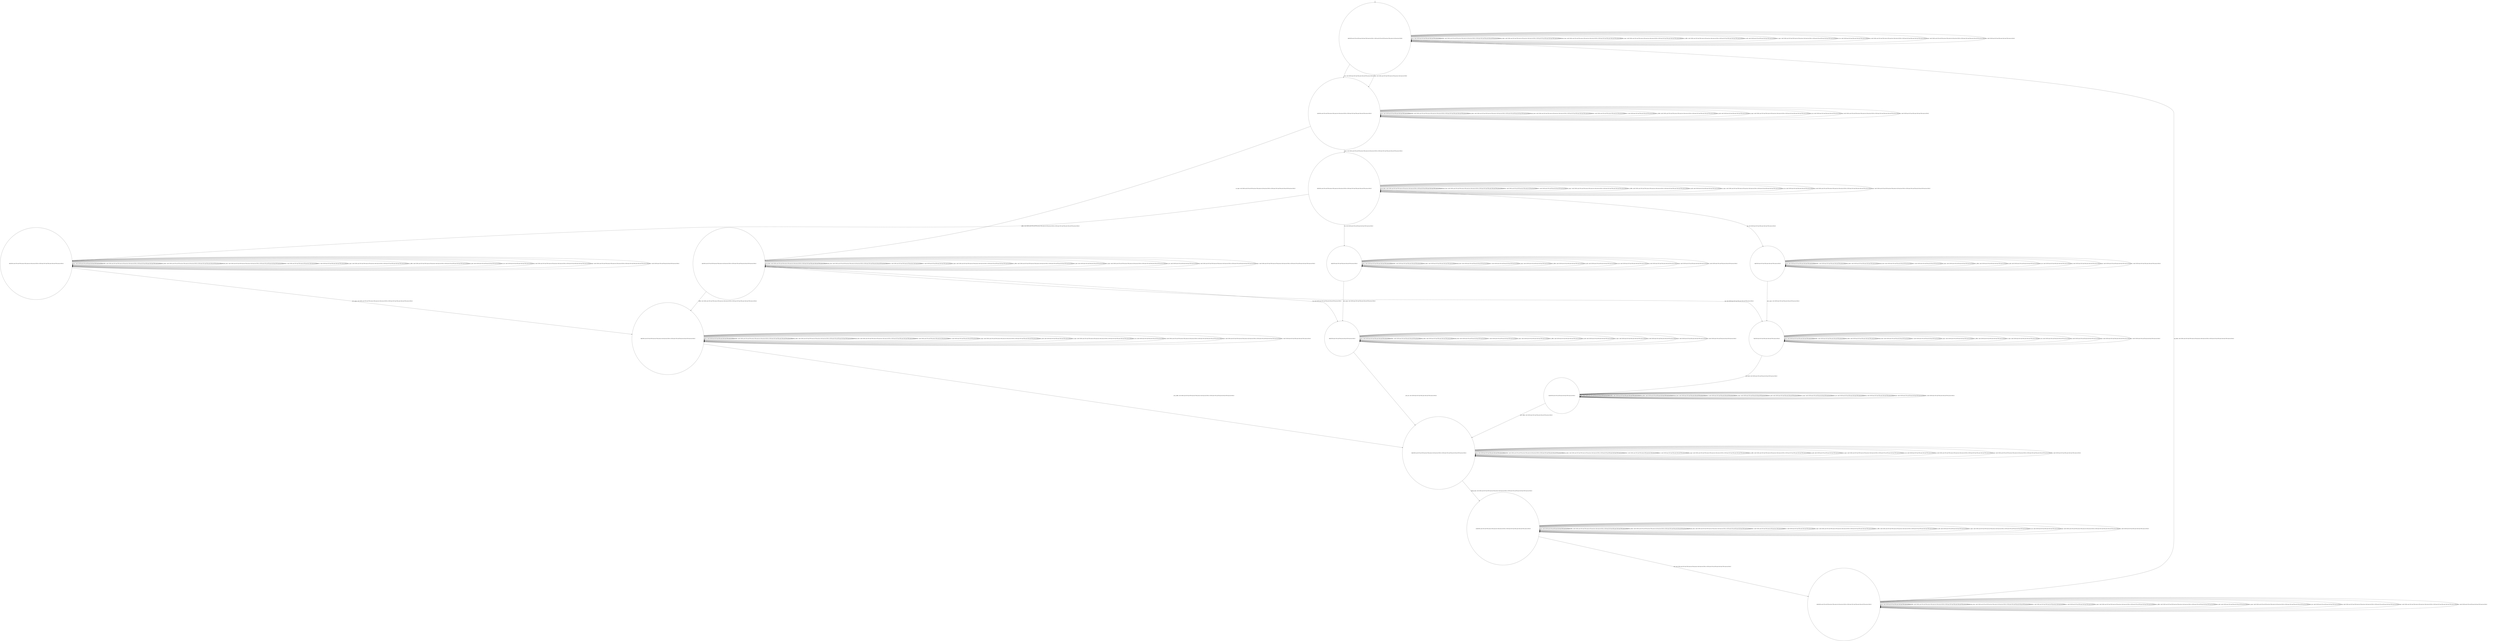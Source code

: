 digraph g {
	edge [lblstyle="above, sloped"];
	s0 [shape="circle" label="0@[((EUR and COF and TEA and CAP and TON and not DOL) or (DOL and COF and TON and not TEA and not CAP and not EUR))]"];
	s1 [shape="circle" label="1@[((DOL and COF and TON and not TEA and not CAP and not EUR) or (EUR and COF and TEA and CAP and TON and not DOL))]"];
	s2 [shape="circle" label="2@[((DOL and COF and TON and not TEA and not CAP and not EUR) or (EUR and COF and TEA and CAP and TON and not DOL))]"];
	s3 [shape="circle" label="3@[((DOL and COF and TON and not TEA and not CAP and not EUR) or (EUR and COF and TEA and CAP and TON and not DOL))]"];
	s4 [shape="circle" label="4@[((EUR and COF and TEA and CAP and TON and not DOL))]"];
	s5 [shape="circle" label="5@[((DOL and COF and TON and not TEA and not CAP and not EUR) or (EUR and COF and TEA and CAP and TON and not DOL))]"];
	s6 [shape="circle" label="6@[((EUR and COF and TEA and CAP and TON and not DOL))]"];
	s7 [shape="circle" label="7@[((EUR and COF and TEA and CAP and TON and not DOL))]"];
	s8 [shape="circle" label="8@[((DOL and COF and TON and not TEA and not CAP and not EUR) or (EUR and COF and TEA and CAP and TON and not DOL))]"];
	s9 [shape="circle" label="9@[((EUR and COF and TEA and CAP and TON and not DOL))]"];
	s10 [shape="circle" label="10@[((DOL and COF and TON and not TEA and not CAP and not EUR) or (EUR and COF and TEA and CAP and TON and not DOL))]"];
	s11 [shape="circle" label="11@[((EUR and COF and TEA and CAP and TON and not DOL))]"];
	s12 [shape="circle" label="12@[((DOL and COF and TON and not TEA and not CAP and not EUR) or (EUR and COF and TEA and CAP and TON and not DOL))]"];
	s13 [shape="circle" label="13@[((DOL and COF and TON and not TEA and not CAP and not EUR) or (EUR and COF and TEA and CAP and TON and not DOL))]"];
	s0 -> s0 [label="cap / nok() [((EUR and COF and TEA and CAP and TON and not DOL))]"];
	s0 -> s0 [label="coffee / nok() [((DOL and COF and TON and not TEA and not CAP and not EUR) or (EUR and COF and TEA and CAP and TON and not DOL))]"];
	s0 -> s0 [label="cup_taken / nok() [((DOL and COF and TON and not TEA and not CAP and not EUR) or (EUR and COF and TEA and CAP and TON and not DOL))]"];
	s0 -> s0 [label="display_done / nok() [((DOL and COF and TON and not TEA and not CAP and not EUR) or (EUR and COF and TEA and CAP and TON and not DOL))]"];
	s0 -> s1 [label="dollar / ok() [((DOL and COF and TON and not TEA and not CAP and not EUR))]"];
	s0 -> s1 [label="euro / ok() [((EUR and COF and TEA and CAP and TON and not DOL))]"];
	s0 -> s0 [label="no_sugar / nok() [((DOL and COF and TON and not TEA and not CAP and not EUR) or (EUR and COF and TEA and CAP and TON and not DOL))]"];
	s0 -> s0 [label="pour_coffee / nok() [((DOL and COF and TON and not TEA and not CAP and not EUR) or (EUR and COF and TEA and CAP and TON and not DOL))]"];
	s0 -> s0 [label="pour_milk / nok() [((EUR and COF and TEA and CAP and TON and not DOL))]"];
	s0 -> s0 [label="pour_sugar / nok() [((DOL and COF and TON and not TEA and not CAP and not EUR) or (EUR and COF and TEA and CAP and TON and not DOL))]"];
	s0 -> s0 [label="pour_tea / nok() [((EUR and COF and TEA and CAP and TON and not DOL))]"];
	s0 -> s0 [label="ring / nok() [((DOL and COF and TON and not TEA and not CAP and not EUR) or (EUR and COF and TEA and CAP and TON and not DOL))]"];
	s0 -> s0 [label="sugar / nok() [((DOL and COF and TON and not TEA and not CAP and not EUR) or (EUR and COF and TEA and CAP and TON and not DOL))]"];
	s0 -> s0 [label="tea / nok() [((EUR and COF and TEA and CAP and TON and not DOL))]"];
	s1 -> s1 [label="cap / nok() [((EUR and COF and TEA and CAP and TON and not DOL))]"];
	s1 -> s1 [label="coffee / nok() [((DOL and COF and TON and not TEA and not CAP and not EUR) or (EUR and COF and TEA and CAP and TON and not DOL))]"];
	s1 -> s1 [label="cup_taken / nok() [((DOL and COF and TON and not TEA and not CAP and not EUR) or (EUR and COF and TEA and CAP and TON and not DOL))]"];
	s1 -> s1 [label="display_done / nok() [((DOL and COF and TON and not TEA and not CAP and not EUR) or (EUR and COF and TEA and CAP and TON and not DOL))]"];
	s1 -> s1 [label="dollar / nok() [((DOL and COF and TON and not TEA and not CAP and not EUR))]"];
	s1 -> s1 [label="euro / nok() [((EUR and COF and TEA and CAP and TON and not DOL))]"];
	s1 -> s2 [label="no_sugar / ok() [((DOL and COF and TON and not TEA and not CAP and not EUR) or (EUR and COF and TEA and CAP and TON and not DOL))]"];
	s1 -> s1 [label="pour_coffee / nok() [((DOL and COF and TON and not TEA and not CAP and not EUR) or (EUR and COF and TEA and CAP and TON and not DOL))]"];
	s1 -> s1 [label="pour_milk / nok() [((EUR and COF and TEA and CAP and TON and not DOL))]"];
	s1 -> s1 [label="pour_sugar / nok() [((DOL and COF and TON and not TEA and not CAP and not EUR) or (EUR and COF and TEA and CAP and TON and not DOL))]"];
	s1 -> s1 [label="pour_tea / nok() [((EUR and COF and TEA and CAP and TON and not DOL))]"];
	s1 -> s1 [label="ring / nok() [((DOL and COF and TON and not TEA and not CAP and not EUR) or (EUR and COF and TEA and CAP and TON and not DOL))]"];
	s1 -> s3 [label="sugar / ok() [((DOL and COF and TON and not TEA and not CAP and not EUR) or (EUR and COF and TEA and CAP and TON and not DOL))]"];
	s1 -> s1 [label="tea / nok() [((EUR and COF and TEA and CAP and TON and not DOL))]"];
	s2 -> s7 [label="cap / ok() [((EUR and COF and TEA and CAP and TON and not DOL))]"];
	s2 -> s8 [label="coffee / ok() [((DOL and COF and TON and not TEA and not CAP and not EUR) or (EUR and COF and TEA and CAP and TON and not DOL))]"];
	s2 -> s2 [label="cup_taken / nok() [((DOL and COF and TON and not TEA and not CAP and not EUR) or (EUR and COF and TEA and CAP and TON and not DOL))]"];
	s2 -> s2 [label="display_done / nok() [((DOL and COF and TON and not TEA and not CAP and not EUR) or (EUR and COF and TEA and CAP and TON and not DOL))]"];
	s2 -> s2 [label="dollar / nok() [((DOL and COF and TON and not TEA and not CAP and not EUR))]"];
	s2 -> s2 [label="euro / nok() [((EUR and COF and TEA and CAP and TON and not DOL))]"];
	s2 -> s2 [label="no_sugar / nok() [((DOL and COF and TON and not TEA and not CAP and not EUR) or (EUR and COF and TEA and CAP and TON and not DOL))]"];
	s2 -> s2 [label="pour_coffee / nok() [((DOL and COF and TON and not TEA and not CAP and not EUR) or (EUR and COF and TEA and CAP and TON and not DOL))]"];
	s2 -> s2 [label="pour_milk / nok() [((EUR and COF and TEA and CAP and TON and not DOL))]"];
	s2 -> s2 [label="pour_sugar / nok() [((DOL and COF and TON and not TEA and not CAP and not EUR) or (EUR and COF and TEA and CAP and TON and not DOL))]"];
	s2 -> s2 [label="pour_tea / nok() [((EUR and COF and TEA and CAP and TON and not DOL))]"];
	s2 -> s2 [label="ring / nok() [((DOL and COF and TON and not TEA and not CAP and not EUR) or (EUR and COF and TEA and CAP and TON and not DOL))]"];
	s2 -> s2 [label="sugar / void() [((DOL and COF and TON and not TEA and not CAP and not EUR) or (EUR and COF and TEA and CAP and TON and not DOL))]"];
	s2 -> s9 [label="tea / ok() [((EUR and COF and TEA and CAP and TON and not DOL))]"];
	s3 -> s4 [label="cap / ok() [((EUR and COF and TEA and CAP and TON and not DOL))]"];
	s3 -> s5 [label="coffee / ok() [((DOL and COF and TON and not TEA and not CAP and not EUR) or (EUR and COF and TEA and CAP and TON and not DOL))]"];
	s3 -> s3 [label="cup_taken / nok() [((DOL and COF and TON and not TEA and not CAP and not EUR) or (EUR and COF and TEA and CAP and TON and not DOL))]"];
	s3 -> s3 [label="display_done / nok() [((DOL and COF and TON and not TEA and not CAP and not EUR) or (EUR and COF and TEA and CAP and TON and not DOL))]"];
	s3 -> s3 [label="dollar / nok() [((DOL and COF and TON and not TEA and not CAP and not EUR))]"];
	s3 -> s3 [label="euro / nok() [((EUR and COF and TEA and CAP and TON and not DOL))]"];
	s3 -> s3 [label="no_sugar / void() [((DOL and COF and TON and not TEA and not CAP and not EUR) or (EUR and COF and TEA and CAP and TON and not DOL))]"];
	s3 -> s3 [label="pour_coffee / nok() [((DOL and COF and TON and not TEA and not CAP and not EUR) or (EUR and COF and TEA and CAP and TON and not DOL))]"];
	s3 -> s3 [label="pour_milk / nok() [((EUR and COF and TEA and CAP and TON and not DOL))]"];
	s3 -> s3 [label="pour_sugar / nok() [((DOL and COF and TON and not TEA and not CAP and not EUR) or (EUR and COF and TEA and CAP and TON and not DOL))]"];
	s3 -> s3 [label="pour_tea / nok() [((EUR and COF and TEA and CAP and TON and not DOL))]"];
	s3 -> s3 [label="ring / nok() [((DOL and COF and TON and not TEA and not CAP and not EUR) or (EUR and COF and TEA and CAP and TON and not DOL))]"];
	s3 -> s3 [label="sugar / nok() [((DOL and COF and TON and not TEA and not CAP and not EUR) or (EUR and COF and TEA and CAP and TON and not DOL))]"];
	s3 -> s6 [label="tea / ok() [((EUR and COF and TEA and CAP and TON and not DOL))]"];
	s4 -> s4 [label="cap / nok() [((EUR and COF and TEA and CAP and TON and not DOL))]"];
	s4 -> s4 [label="coffee / void() [((EUR and COF and TEA and CAP and TON and not DOL))]"];
	s4 -> s4 [label="cup_taken / nok() [((EUR and COF and TEA and CAP and TON and not DOL))]"];
	s4 -> s4 [label="display_done / nok() [((EUR and COF and TEA and CAP and TON and not DOL))]"];
	s4 -> s4 [label="euro / nok() [((EUR and COF and TEA and CAP and TON and not DOL))]"];
	s4 -> s4 [label="no_sugar / nok() [((EUR and COF and TEA and CAP and TON and not DOL))]"];
	s4 -> s4 [label="pour_coffee / nok() [((EUR and COF and TEA and CAP and TON and not DOL))]"];
	s4 -> s4 [label="pour_milk / nok() [((EUR and COF and TEA and CAP and TON and not DOL))]"];
	s4 -> s7 [label="pour_sugar / ok() [((EUR and COF and TEA and CAP and TON and not DOL))]"];
	s4 -> s4 [label="pour_tea / nok() [((EUR and COF and TEA and CAP and TON and not DOL))]"];
	s4 -> s4 [label="ring / nok() [((EUR and COF and TEA and CAP and TON and not DOL))]"];
	s4 -> s4 [label="sugar / nok() [((EUR and COF and TEA and CAP and TON and not DOL))]"];
	s4 -> s4 [label="tea / void() [((EUR and COF and TEA and CAP and TON and not DOL))]"];
	s5 -> s5 [label="cap / void() [((EUR and COF and TEA and CAP and TON and not DOL))]"];
	s5 -> s5 [label="coffee / nok() [((DOL and COF and TON and not TEA and not CAP and not EUR) or (EUR and COF and TEA and CAP and TON and not DOL))]"];
	s5 -> s5 [label="cup_taken / nok() [((DOL and COF and TON and not TEA and not CAP and not EUR) or (EUR and COF and TEA and CAP and TON and not DOL))]"];
	s5 -> s5 [label="display_done / nok() [((DOL and COF and TON and not TEA and not CAP and not EUR) or (EUR and COF and TEA and CAP and TON and not DOL))]"];
	s5 -> s5 [label="dollar / nok() [((DOL and COF and TON and not TEA and not CAP and not EUR))]"];
	s5 -> s5 [label="euro / nok() [((EUR and COF and TEA and CAP and TON and not DOL))]"];
	s5 -> s5 [label="no_sugar / nok() [((DOL and COF and TON and not TEA and not CAP and not EUR) or (EUR and COF and TEA and CAP and TON and not DOL))]"];
	s5 -> s5 [label="pour_coffee / nok() [((DOL and COF and TON and not TEA and not CAP and not EUR) or (EUR and COF and TEA and CAP and TON and not DOL))]"];
	s5 -> s5 [label="pour_milk / nok() [((EUR and COF and TEA and CAP and TON and not DOL))]"];
	s5 -> s8 [label="pour_sugar / ok() [((DOL and COF and TON and not TEA and not CAP and not EUR) or (EUR and COF and TEA and CAP and TON and not DOL))]"];
	s5 -> s5 [label="pour_tea / nok() [((EUR and COF and TEA and CAP and TON and not DOL))]"];
	s5 -> s5 [label="ring / nok() [((DOL and COF and TON and not TEA and not CAP and not EUR) or (EUR and COF and TEA and CAP and TON and not DOL))]"];
	s5 -> s5 [label="sugar / nok() [((DOL and COF and TON and not TEA and not CAP and not EUR) or (EUR and COF and TEA and CAP and TON and not DOL))]"];
	s5 -> s5 [label="tea / void() [((EUR and COF and TEA and CAP and TON and not DOL))]"];
	s6 -> s6 [label="cap / void() [((EUR and COF and TEA and CAP and TON and not DOL))]"];
	s6 -> s6 [label="coffee / void() [((EUR and COF and TEA and CAP and TON and not DOL))]"];
	s6 -> s6 [label="cup_taken / nok() [((EUR and COF and TEA and CAP and TON and not DOL))]"];
	s6 -> s6 [label="display_done / nok() [((EUR and COF and TEA and CAP and TON and not DOL))]"];
	s6 -> s6 [label="euro / nok() [((EUR and COF and TEA and CAP and TON and not DOL))]"];
	s6 -> s6 [label="no_sugar / nok() [((EUR and COF and TEA and CAP and TON and not DOL))]"];
	s6 -> s6 [label="pour_coffee / nok() [((EUR and COF and TEA and CAP and TON and not DOL))]"];
	s6 -> s6 [label="pour_milk / nok() [((EUR and COF and TEA and CAP and TON and not DOL))]"];
	s6 -> s9 [label="pour_sugar / ok() [((EUR and COF and TEA and CAP and TON and not DOL))]"];
	s6 -> s6 [label="pour_tea / nok() [((EUR and COF and TEA and CAP and TON and not DOL))]"];
	s6 -> s6 [label="ring / nok() [((EUR and COF and TEA and CAP and TON and not DOL))]"];
	s6 -> s6 [label="sugar / nok() [((EUR and COF and TEA and CAP and TON and not DOL))]"];
	s6 -> s6 [label="tea / nok() [((EUR and COF and TEA and CAP and TON and not DOL))]"];
	s7 -> s7 [label="cap / nok() [((EUR and COF and TEA and CAP and TON and not DOL))]"];
	s7 -> s7 [label="coffee / void() [((EUR and COF and TEA and CAP and TON and not DOL))]"];
	s7 -> s7 [label="cup_taken / nok() [((EUR and COF and TEA and CAP and TON and not DOL))]"];
	s7 -> s7 [label="display_done / nok() [((EUR and COF and TEA and CAP and TON and not DOL))]"];
	s7 -> s7 [label="euro / nok() [((EUR and COF and TEA and CAP and TON and not DOL))]"];
	s7 -> s7 [label="no_sugar / nok() [((EUR and COF and TEA and CAP and TON and not DOL))]"];
	s7 -> s7 [label="pour_coffee / nok() [((EUR and COF and TEA and CAP and TON and not DOL))]"];
	s7 -> s11 [label="pour_milk / ok() [((EUR and COF and TEA and CAP and TON and not DOL))]"];
	s7 -> s7 [label="pour_sugar / nok() [((EUR and COF and TEA and CAP and TON and not DOL))]"];
	s7 -> s7 [label="pour_tea / nok() [((EUR and COF and TEA and CAP and TON and not DOL))]"];
	s7 -> s7 [label="ring / nok() [((EUR and COF and TEA and CAP and TON and not DOL))]"];
	s7 -> s7 [label="sugar / nok() [((EUR and COF and TEA and CAP and TON and not DOL))]"];
	s7 -> s7 [label="tea / void() [((EUR and COF and TEA and CAP and TON and not DOL))]"];
	s8 -> s8 [label="cap / void() [((EUR and COF and TEA and CAP and TON and not DOL))]"];
	s8 -> s8 [label="coffee / nok() [((DOL and COF and TON and not TEA and not CAP and not EUR) or (EUR and COF and TEA and CAP and TON and not DOL))]"];
	s8 -> s8 [label="cup_taken / nok() [((DOL and COF and TON and not TEA and not CAP and not EUR) or (EUR and COF and TEA and CAP and TON and not DOL))]"];
	s8 -> s8 [label="display_done / nok() [((DOL and COF and TON and not TEA and not CAP and not EUR) or (EUR and COF and TEA and CAP and TON and not DOL))]"];
	s8 -> s8 [label="dollar / nok() [((DOL and COF and TON and not TEA and not CAP and not EUR))]"];
	s8 -> s8 [label="euro / nok() [((EUR and COF and TEA and CAP and TON and not DOL))]"];
	s8 -> s8 [label="no_sugar / nok() [((DOL and COF and TON and not TEA and not CAP and not EUR) or (EUR and COF and TEA and CAP and TON and not DOL))]"];
	s8 -> s10 [label="pour_coffee / ok() [((DOL and COF and TON and not TEA and not CAP and not EUR) or (EUR and COF and TEA and CAP and TON and not DOL))]"];
	s8 -> s8 [label="pour_milk / nok() [((EUR and COF and TEA and CAP and TON and not DOL))]"];
	s8 -> s8 [label="pour_sugar / nok() [((DOL and COF and TON and not TEA and not CAP and not EUR) or (EUR and COF and TEA and CAP and TON and not DOL))]"];
	s8 -> s8 [label="pour_tea / nok() [((EUR and COF and TEA and CAP and TON and not DOL))]"];
	s8 -> s8 [label="ring / nok() [((DOL and COF and TON and not TEA and not CAP and not EUR) or (EUR and COF and TEA and CAP and TON and not DOL))]"];
	s8 -> s8 [label="sugar / nok() [((DOL and COF and TON and not TEA and not CAP and not EUR) or (EUR and COF and TEA and CAP and TON and not DOL))]"];
	s8 -> s8 [label="tea / void() [((EUR and COF and TEA and CAP and TON and not DOL))]"];
	s9 -> s9 [label="cap / void() [((EUR and COF and TEA and CAP and TON and not DOL))]"];
	s9 -> s9 [label="coffee / void() [((EUR and COF and TEA and CAP and TON and not DOL))]"];
	s9 -> s9 [label="cup_taken / nok() [((EUR and COF and TEA and CAP and TON and not DOL))]"];
	s9 -> s9 [label="display_done / nok() [((EUR and COF and TEA and CAP and TON and not DOL))]"];
	s9 -> s9 [label="euro / nok() [((EUR and COF and TEA and CAP and TON and not DOL))]"];
	s9 -> s9 [label="no_sugar / nok() [((EUR and COF and TEA and CAP and TON and not DOL))]"];
	s9 -> s9 [label="pour_coffee / nok() [((EUR and COF and TEA and CAP and TON and not DOL))]"];
	s9 -> s9 [label="pour_milk / nok() [((EUR and COF and TEA and CAP and TON and not DOL))]"];
	s9 -> s9 [label="pour_sugar / nok() [((EUR and COF and TEA and CAP and TON and not DOL))]"];
	s9 -> s10 [label="pour_tea / ok() [((EUR and COF and TEA and CAP and TON and not DOL))]"];
	s9 -> s9 [label="ring / nok() [((EUR and COF and TEA and CAP and TON and not DOL))]"];
	s9 -> s9 [label="sugar / nok() [((EUR and COF and TEA and CAP and TON and not DOL))]"];
	s9 -> s9 [label="tea / nok() [((EUR and COF and TEA and CAP and TON and not DOL))]"];
	s10 -> s10 [label="cap / nok() [((EUR and COF and TEA and CAP and TON and not DOL))]"];
	s10 -> s10 [label="coffee / nok() [((DOL and COF and TON and not TEA and not CAP and not EUR) or (EUR and COF and TEA and CAP and TON and not DOL))]"];
	s10 -> s10 [label="cup_taken / nok() [((DOL and COF and TON and not TEA and not CAP and not EUR) or (EUR and COF and TEA and CAP and TON and not DOL))]"];
	s10 -> s12 [label="display_done / ok() [((DOL and COF and TON and not TEA and not CAP and not EUR) or (EUR and COF and TEA and CAP and TON and not DOL))]"];
	s10 -> s10 [label="dollar / nok() [((DOL and COF and TON and not TEA and not CAP and not EUR))]"];
	s10 -> s10 [label="euro / nok() [((EUR and COF and TEA and CAP and TON and not DOL))]"];
	s10 -> s10 [label="no_sugar / nok() [((DOL and COF and TON and not TEA and not CAP and not EUR) or (EUR and COF and TEA and CAP and TON and not DOL))]"];
	s10 -> s10 [label="pour_coffee / nok() [((DOL and COF and TON and not TEA and not CAP and not EUR) or (EUR and COF and TEA and CAP and TON and not DOL))]"];
	s10 -> s10 [label="pour_milk / nok() [((EUR and COF and TEA and CAP and TON and not DOL))]"];
	s10 -> s10 [label="pour_sugar / nok() [((DOL and COF and TON and not TEA and not CAP and not EUR) or (EUR and COF and TEA and CAP and TON and not DOL))]"];
	s10 -> s10 [label="pour_tea / nok() [((EUR and COF and TEA and CAP and TON and not DOL))]"];
	s10 -> s10 [label="ring / nok() [((DOL and COF and TON and not TEA and not CAP and not EUR) or (EUR and COF and TEA and CAP and TON and not DOL))]"];
	s10 -> s10 [label="sugar / nok() [((DOL and COF and TON and not TEA and not CAP and not EUR) or (EUR and COF and TEA and CAP and TON and not DOL))]"];
	s10 -> s10 [label="tea / nok() [((EUR and COF and TEA and CAP and TON and not DOL))]"];
	s11 -> s11 [label="cap / nok() [((EUR and COF and TEA and CAP and TON and not DOL))]"];
	s11 -> s11 [label="coffee / nok() [((EUR and COF and TEA and CAP and TON and not DOL))]"];
	s11 -> s11 [label="cup_taken / nok() [((EUR and COF and TEA and CAP and TON and not DOL))]"];
	s11 -> s11 [label="display_done / nok() [((EUR and COF and TEA and CAP and TON and not DOL))]"];
	s11 -> s11 [label="euro / nok() [((EUR and COF and TEA and CAP and TON and not DOL))]"];
	s11 -> s11 [label="no_sugar / nok() [((EUR and COF and TEA and CAP and TON and not DOL))]"];
	s11 -> s10 [label="pour_coffee / ok() [((EUR and COF and TEA and CAP and TON and not DOL))]"];
	s11 -> s11 [label="pour_milk / nok() [((EUR and COF and TEA and CAP and TON and not DOL))]"];
	s11 -> s11 [label="pour_sugar / nok() [((EUR and COF and TEA and CAP and TON and not DOL))]"];
	s11 -> s11 [label="pour_tea / nok() [((EUR and COF and TEA and CAP and TON and not DOL))]"];
	s11 -> s11 [label="ring / nok() [((EUR and COF and TEA and CAP and TON and not DOL))]"];
	s11 -> s11 [label="sugar / nok() [((EUR and COF and TEA and CAP and TON and not DOL))]"];
	s11 -> s11 [label="tea / nok() [((EUR and COF and TEA and CAP and TON and not DOL))]"];
	s12 -> s12 [label="cap / nok() [((EUR and COF and TEA and CAP and TON and not DOL))]"];
	s12 -> s12 [label="coffee / nok() [((DOL and COF and TON and not TEA and not CAP and not EUR) or (EUR and COF and TEA and CAP and TON and not DOL))]"];
	s12 -> s12 [label="cup_taken / nok() [((DOL and COF and TON and not TEA and not CAP and not EUR) or (EUR and COF and TEA and CAP and TON and not DOL))]"];
	s12 -> s12 [label="display_done / nok() [((DOL and COF and TON and not TEA and not CAP and not EUR) or (EUR and COF and TEA and CAP and TON and not DOL))]"];
	s12 -> s12 [label="dollar / nok() [((DOL and COF and TON and not TEA and not CAP and not EUR))]"];
	s12 -> s12 [label="euro / nok() [((EUR and COF and TEA and CAP and TON and not DOL))]"];
	s12 -> s12 [label="no_sugar / nok() [((DOL and COF and TON and not TEA and not CAP and not EUR) or (EUR and COF and TEA and CAP and TON and not DOL))]"];
	s12 -> s12 [label="pour_coffee / nok() [((DOL and COF and TON and not TEA and not CAP and not EUR) or (EUR and COF and TEA and CAP and TON and not DOL))]"];
	s12 -> s12 [label="pour_milk / nok() [((EUR and COF and TEA and CAP and TON and not DOL))]"];
	s12 -> s12 [label="pour_sugar / nok() [((DOL and COF and TON and not TEA and not CAP and not EUR) or (EUR and COF and TEA and CAP and TON and not DOL))]"];
	s12 -> s12 [label="pour_tea / nok() [((EUR and COF and TEA and CAP and TON and not DOL))]"];
	s12 -> s13 [label="ring / ok() [((DOL and COF and TON and not TEA and not CAP and not EUR) or (EUR and COF and TEA and CAP and TON and not DOL))]"];
	s12 -> s12 [label="sugar / nok() [((DOL and COF and TON and not TEA and not CAP and not EUR) or (EUR and COF and TEA and CAP and TON and not DOL))]"];
	s12 -> s12 [label="tea / nok() [((EUR and COF and TEA and CAP and TON and not DOL))]"];
	s13 -> s13 [label="cap / nok() [((EUR and COF and TEA and CAP and TON and not DOL))]"];
	s13 -> s13 [label="coffee / nok() [((DOL and COF and TON and not TEA and not CAP and not EUR) or (EUR and COF and TEA and CAP and TON and not DOL))]"];
	s13 -> s0 [label="cup_taken / ok() [((DOL and COF and TON and not TEA and not CAP and not EUR) or (EUR and COF and TEA and CAP and TON and not DOL))]"];
	s13 -> s13 [label="display_done / nok() [((DOL and COF and TON and not TEA and not CAP and not EUR) or (EUR and COF and TEA and CAP and TON and not DOL))]"];
	s13 -> s13 [label="dollar / nok() [((DOL and COF and TON and not TEA and not CAP and not EUR))]"];
	s13 -> s13 [label="euro / nok() [((EUR and COF and TEA and CAP and TON and not DOL))]"];
	s13 -> s13 [label="no_sugar / nok() [((DOL and COF and TON and not TEA and not CAP and not EUR) or (EUR and COF and TEA and CAP and TON and not DOL))]"];
	s13 -> s13 [label="pour_coffee / nok() [((DOL and COF and TON and not TEA and not CAP and not EUR) or (EUR and COF and TEA and CAP and TON and not DOL))]"];
	s13 -> s13 [label="pour_milk / nok() [((EUR and COF and TEA and CAP and TON and not DOL))]"];
	s13 -> s13 [label="pour_sugar / nok() [((DOL and COF and TON and not TEA and not CAP and not EUR) or (EUR and COF and TEA and CAP and TON and not DOL))]"];
	s13 -> s13 [label="pour_tea / nok() [((EUR and COF and TEA and CAP and TON and not DOL))]"];
	s13 -> s13 [label="ring / nok() [((DOL and COF and TON and not TEA and not CAP and not EUR) or (EUR and COF and TEA and CAP and TON and not DOL))]"];
	s13 -> s13 [label="sugar / nok() [((DOL and COF and TON and not TEA and not CAP and not EUR) or (EUR and COF and TEA and CAP and TON and not DOL))]"];
	s13 -> s13 [label="tea / nok() [((EUR and COF and TEA and CAP and TON and not DOL))]"];
	__start0 [label="" shape="none" width="0" height="0"];
	__start0 -> s0;
}